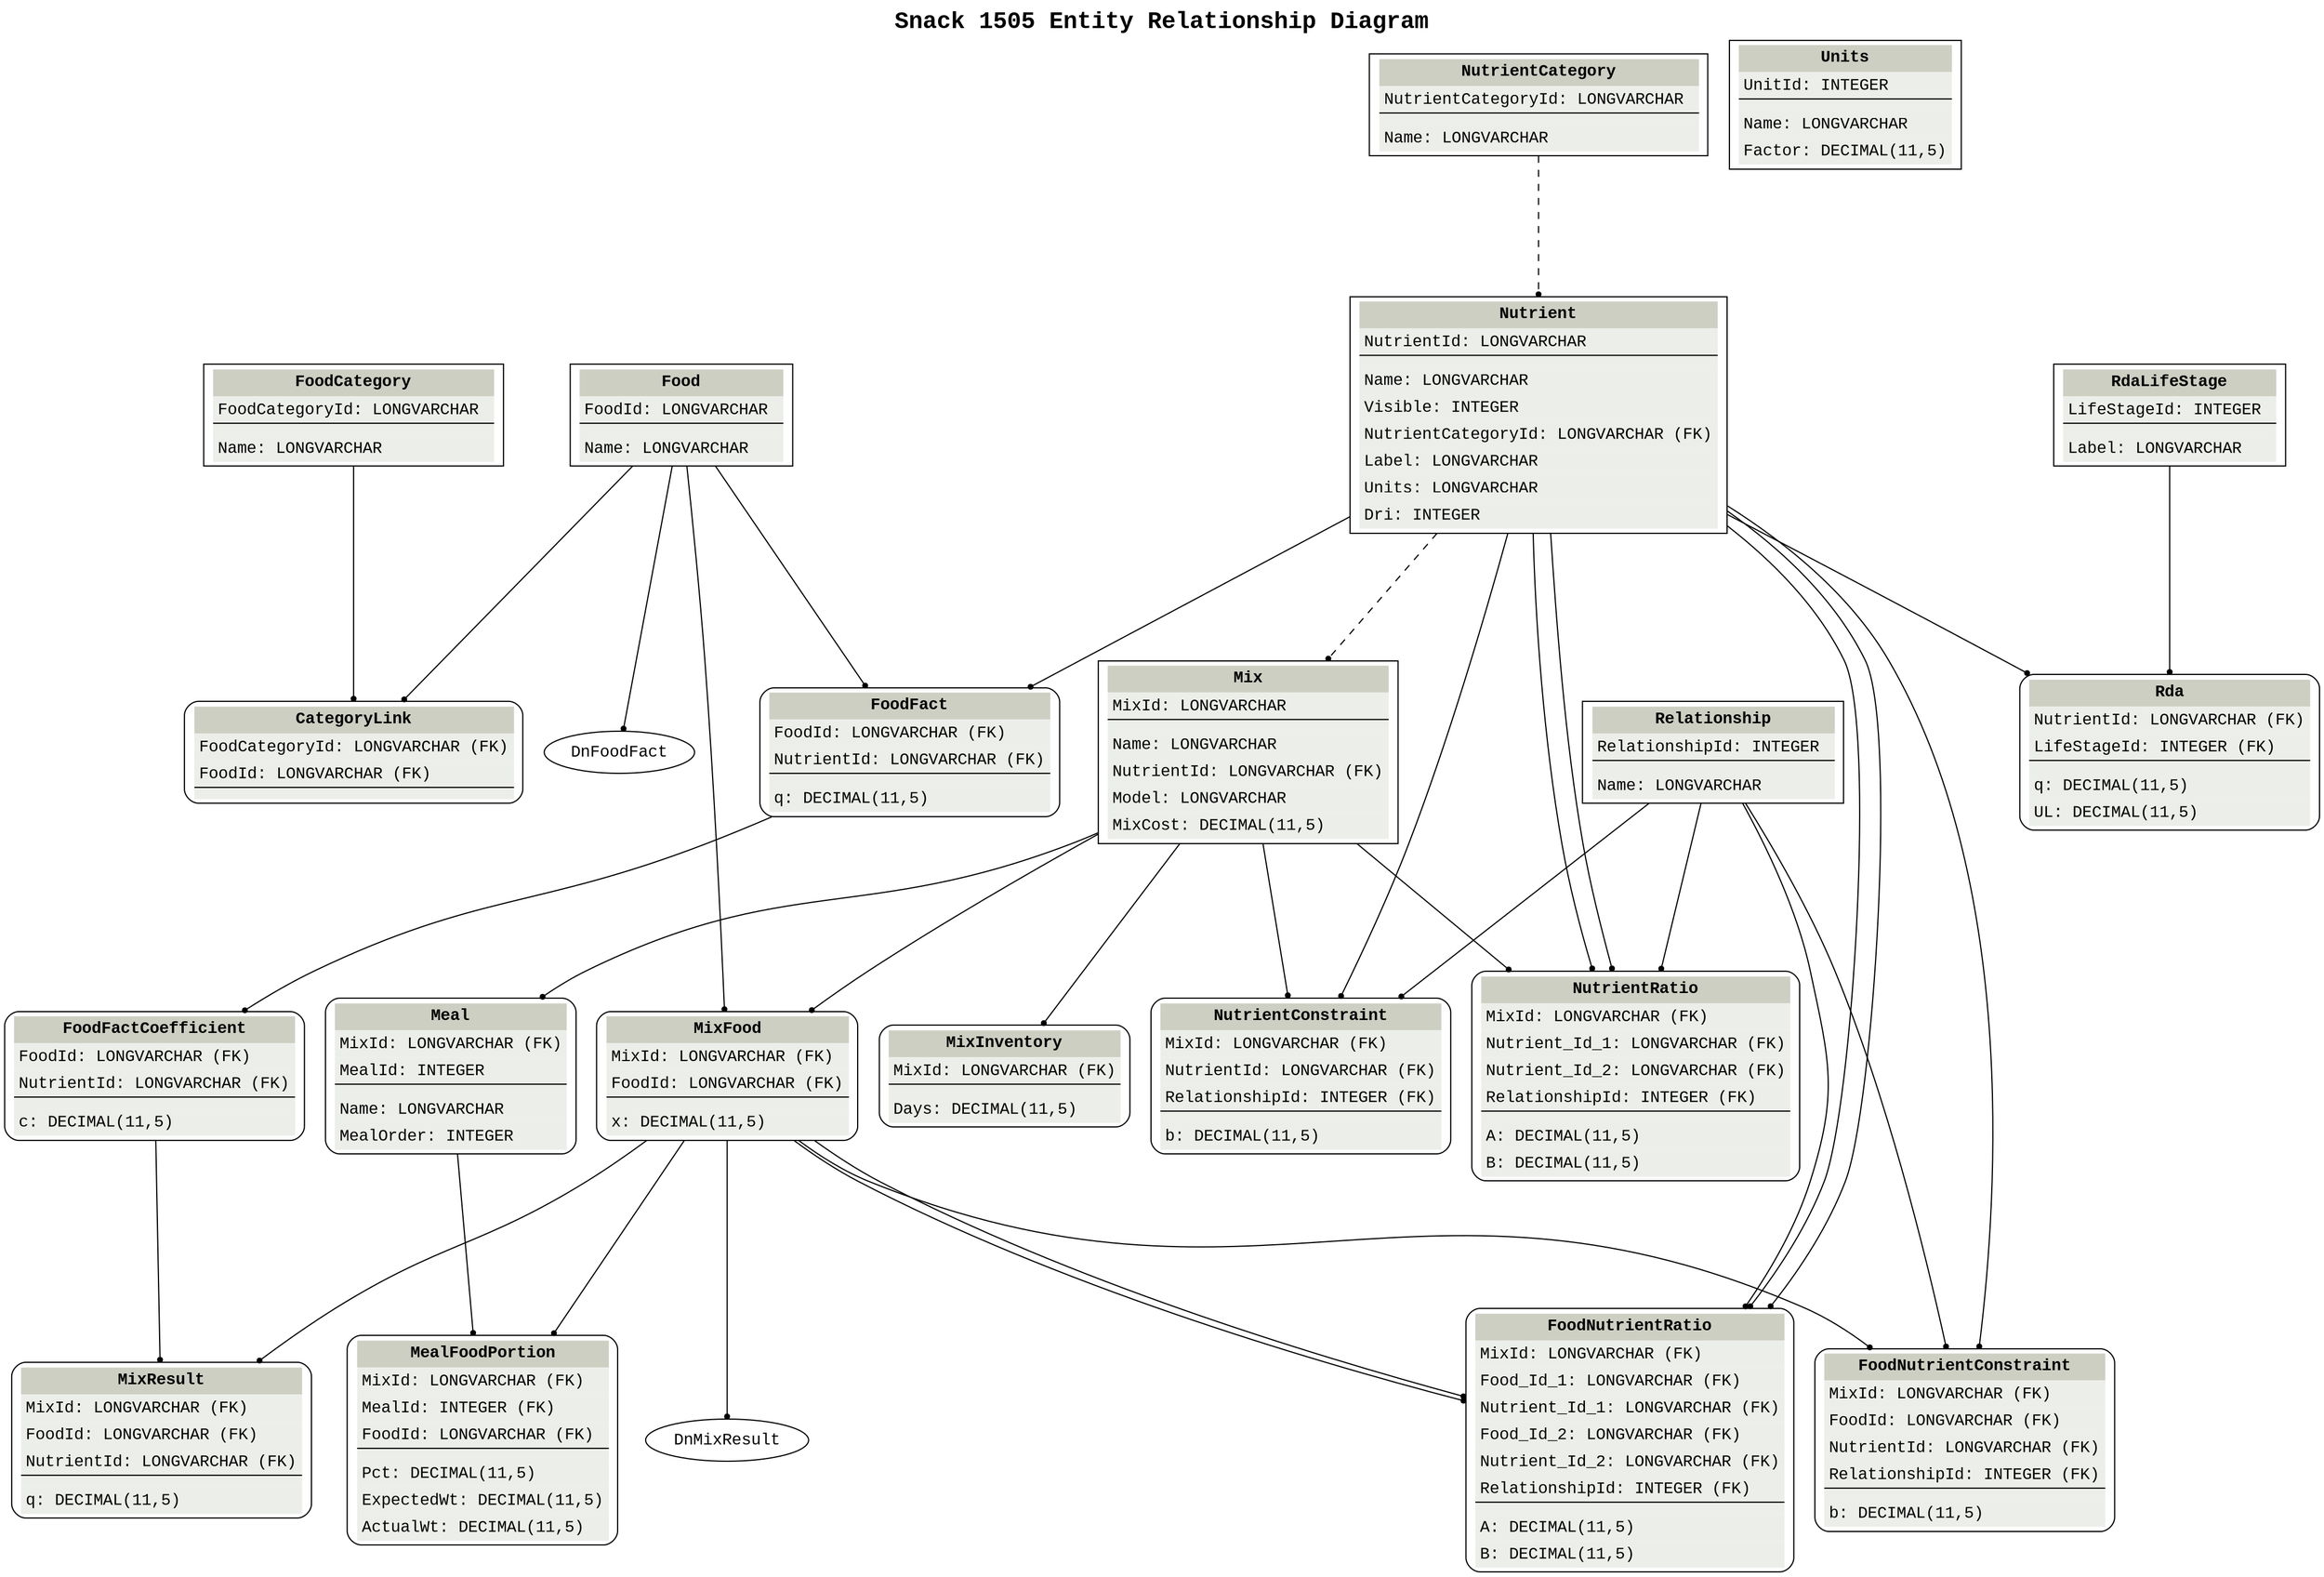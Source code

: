digraph erd {

    labelloc = "t";
    label = "Snack 1505 Entity Relationship Diagram";
    fontsize = 20;
    fontname = "Liberation Mono Bold"
    size = "100,100";
    nodesep = 0.25;
    ranksep = 1.5;
    /*layout=neato*/

node [color = "#000000", style = solid,fontname = "Liberation Mono"];
CategoryLink [shape=Mrecord, label=<
        <table border="0" cellborder="0" cellspacing="0" cellpadding="4">
            <tr><td bgcolor="#CECFC3"><b>CategoryLink</b></td></tr>
               <tr><td bgcolor="#ECEEE9" align="left">FoodCategoryId: LONGVARCHAR (FK)</td></tr>
               <tr><td bgcolor="#ECEEE9" align="left">FoodId: LONGVARCHAR (FK)</td></tr>
              <tr><td sides="t" border="1px solid black" bgcolor="#ECEEE9" colspan="100%"></td></tr>              
        </table>
    >]
Food [shape=record, label=<
        <table border="0" cellborder="0" cellspacing="0" cellpadding="4">
            <tr><td bgcolor="#CECFC3"><b>Food</b></td></tr>
               <tr><td bgcolor="#ECEEE9" align="left">FoodId: LONGVARCHAR </td></tr>
              <tr><td sides="t" border="1px solid black" bgcolor="#ECEEE9" colspan="100%"></td></tr>              
               <tr><td bgcolor="#ECEEE9" align="left">Name: LONGVARCHAR</td></tr>
        </table>
    >]
FoodCategory [shape=record, label=<
        <table border="0" cellborder="0" cellspacing="0" cellpadding="4">
            <tr><td bgcolor="#CECFC3"><b>FoodCategory</b></td></tr>
               <tr><td bgcolor="#ECEEE9" align="left">FoodCategoryId: LONGVARCHAR </td></tr>
              <tr><td sides="t" border="1px solid black" bgcolor="#ECEEE9" colspan="100%"></td></tr>              
               <tr><td bgcolor="#ECEEE9" align="left">Name: LONGVARCHAR</td></tr>
        </table>
    >]
FoodFact [shape=Mrecord, label=<
        <table border="0" cellborder="0" cellspacing="0" cellpadding="4">
            <tr><td bgcolor="#CECFC3"><b>FoodFact</b></td></tr>
               <tr><td bgcolor="#ECEEE9" align="left">FoodId: LONGVARCHAR (FK)</td></tr>
               <tr><td bgcolor="#ECEEE9" align="left">NutrientId: LONGVARCHAR (FK)</td></tr>
              <tr><td sides="t" border="1px solid black" bgcolor="#ECEEE9" colspan="100%"></td></tr>              
               <tr><td bgcolor="#ECEEE9" align="left">q: DECIMAL(11,5)</td></tr>
        </table>
    >]
FoodFactCoefficient [shape=Mrecord, label=<
        <table border="0" cellborder="0" cellspacing="0" cellpadding="4">
            <tr><td bgcolor="#CECFC3"><b>FoodFactCoefficient</b></td></tr>
               <tr><td bgcolor="#ECEEE9" align="left">FoodId: LONGVARCHAR (FK)</td></tr>
               <tr><td bgcolor="#ECEEE9" align="left">NutrientId: LONGVARCHAR (FK)</td></tr>
              <tr><td sides="t" border="1px solid black" bgcolor="#ECEEE9" colspan="100%"></td></tr>              
               <tr><td bgcolor="#ECEEE9" align="left">c: DECIMAL(11,5)</td></tr>
        </table>
    >]
FoodNutrientConstraint [shape=Mrecord, label=<
        <table border="0" cellborder="0" cellspacing="0" cellpadding="4">
            <tr><td bgcolor="#CECFC3"><b>FoodNutrientConstraint</b></td></tr>
               <tr><td bgcolor="#ECEEE9" align="left">MixId: LONGVARCHAR (FK)</td></tr>
               <tr><td bgcolor="#ECEEE9" align="left">FoodId: LONGVARCHAR (FK)</td></tr>
               <tr><td bgcolor="#ECEEE9" align="left">NutrientId: LONGVARCHAR (FK)</td></tr>
               <tr><td bgcolor="#ECEEE9" align="left">RelationshipId: INTEGER (FK)</td></tr>
              <tr><td sides="t" border="1px solid black" bgcolor="#ECEEE9" colspan="100%"></td></tr>              
               <tr><td bgcolor="#ECEEE9" align="left">b: DECIMAL(11,5)</td></tr>
        </table>
    >]
FoodNutrientRatio [shape=Mrecord, label=<
        <table border="0" cellborder="0" cellspacing="0" cellpadding="4">
            <tr><td bgcolor="#CECFC3"><b>FoodNutrientRatio</b></td></tr>
               <tr><td bgcolor="#ECEEE9" align="left">MixId: LONGVARCHAR (FK)</td></tr>
               <tr><td bgcolor="#ECEEE9" align="left">Food_Id_1: LONGVARCHAR (FK)</td></tr>
               <tr><td bgcolor="#ECEEE9" align="left">Nutrient_Id_1: LONGVARCHAR (FK)</td></tr>
               <tr><td bgcolor="#ECEEE9" align="left">Food_Id_2: LONGVARCHAR (FK)</td></tr>
               <tr><td bgcolor="#ECEEE9" align="left">Nutrient_Id_2: LONGVARCHAR (FK)</td></tr>
               <tr><td bgcolor="#ECEEE9" align="left">RelationshipId: INTEGER (FK)</td></tr>
              <tr><td sides="t" border="1px solid black" bgcolor="#ECEEE9" colspan="100%"></td></tr>              
               <tr><td bgcolor="#ECEEE9" align="left">A: DECIMAL(11,5)</td></tr>
               <tr><td bgcolor="#ECEEE9" align="left">B: DECIMAL(11,5)</td></tr>
        </table>
    >]
Meal [shape=Mrecord, label=<
        <table border="0" cellborder="0" cellspacing="0" cellpadding="4">
            <tr><td bgcolor="#CECFC3"><b>Meal</b></td></tr>
               <tr><td bgcolor="#ECEEE9" align="left">MixId: LONGVARCHAR (FK)</td></tr>
               <tr><td bgcolor="#ECEEE9" align="left">MealId: INTEGER </td></tr>
              <tr><td sides="t" border="1px solid black" bgcolor="#ECEEE9" colspan="100%"></td></tr>              
               <tr><td bgcolor="#ECEEE9" align="left">Name: LONGVARCHAR</td></tr>
               <tr><td bgcolor="#ECEEE9" align="left">MealOrder: INTEGER</td></tr>
        </table>
    >]
MealFoodPortion [shape=Mrecord, label=<
        <table border="0" cellborder="0" cellspacing="0" cellpadding="4">
            <tr><td bgcolor="#CECFC3"><b>MealFoodPortion</b></td></tr>
               <tr><td bgcolor="#ECEEE9" align="left">MixId: LONGVARCHAR (FK)</td></tr>
               <tr><td bgcolor="#ECEEE9" align="left">MealId: INTEGER (FK)</td></tr>
               <tr><td bgcolor="#ECEEE9" align="left">FoodId: LONGVARCHAR (FK)</td></tr>
              <tr><td sides="t" border="1px solid black" bgcolor="#ECEEE9" colspan="100%"></td></tr>              
               <tr><td bgcolor="#ECEEE9" align="left">Pct: DECIMAL(11,5)</td></tr>
               <tr><td bgcolor="#ECEEE9" align="left">ExpectedWt: DECIMAL(11,5)</td></tr>
               <tr><td bgcolor="#ECEEE9" align="left">ActualWt: DECIMAL(11,5)</td></tr>
        </table>
    >]
Mix [shape=record, label=<
        <table border="0" cellborder="0" cellspacing="0" cellpadding="4">
            <tr><td bgcolor="#CECFC3"><b>Mix</b></td></tr>
               <tr><td bgcolor="#ECEEE9" align="left">MixId: LONGVARCHAR </td></tr>
              <tr><td sides="t" border="1px solid black" bgcolor="#ECEEE9" colspan="100%"></td></tr>              
               <tr><td bgcolor="#ECEEE9" align="left">Name: LONGVARCHAR</td></tr>
               <tr><td bgcolor="#ECEEE9" align="left">NutrientId: LONGVARCHAR (FK)</td></tr>
               <tr><td bgcolor="#ECEEE9" align="left">Model: LONGVARCHAR</td></tr>
               <tr><td bgcolor="#ECEEE9" align="left">MixCost: DECIMAL(11,5)</td></tr>
        </table>
    >]
MixFood [shape=Mrecord, label=<
        <table border="0" cellborder="0" cellspacing="0" cellpadding="4">
            <tr><td bgcolor="#CECFC3"><b>MixFood</b></td></tr>
               <tr><td bgcolor="#ECEEE9" align="left">MixId: LONGVARCHAR (FK)</td></tr>
               <tr><td bgcolor="#ECEEE9" align="left">FoodId: LONGVARCHAR (FK)</td></tr>
              <tr><td sides="t" border="1px solid black" bgcolor="#ECEEE9" colspan="100%"></td></tr>              
               <tr><td bgcolor="#ECEEE9" align="left">x: DECIMAL(11,5)</td></tr>
        </table>
    >]
MixInventory [shape=Mrecord, label=<
        <table border="0" cellborder="0" cellspacing="0" cellpadding="4">
            <tr><td bgcolor="#CECFC3"><b>MixInventory</b></td></tr>
               <tr><td bgcolor="#ECEEE9" align="left">MixId: LONGVARCHAR (FK)</td></tr>
              <tr><td sides="t" border="1px solid black" bgcolor="#ECEEE9" colspan="100%"></td></tr>              
               <tr><td bgcolor="#ECEEE9" align="left">Days: DECIMAL(11,5)</td></tr>
        </table>
    >]
MixResult [shape=Mrecord, label=<
        <table border="0" cellborder="0" cellspacing="0" cellpadding="4">
            <tr><td bgcolor="#CECFC3"><b>MixResult</b></td></tr>
               <tr><td bgcolor="#ECEEE9" align="left">MixId: LONGVARCHAR (FK)</td></tr>
               <tr><td bgcolor="#ECEEE9" align="left">FoodId: LONGVARCHAR (FK)</td></tr>
               <tr><td bgcolor="#ECEEE9" align="left">NutrientId: LONGVARCHAR (FK)</td></tr>
              <tr><td sides="t" border="1px solid black" bgcolor="#ECEEE9" colspan="100%"></td></tr>              
               <tr><td bgcolor="#ECEEE9" align="left">q: DECIMAL(11,5)</td></tr>
        </table>
    >]
Nutrient [shape=record, label=<
        <table border="0" cellborder="0" cellspacing="0" cellpadding="4">
            <tr><td bgcolor="#CECFC3"><b>Nutrient</b></td></tr>
               <tr><td bgcolor="#ECEEE9" align="left">NutrientId: LONGVARCHAR </td></tr>
              <tr><td sides="t" border="1px solid black" bgcolor="#ECEEE9" colspan="100%"></td></tr>              
               <tr><td bgcolor="#ECEEE9" align="left">Name: LONGVARCHAR</td></tr>
               <tr><td bgcolor="#ECEEE9" align="left">Visible: INTEGER</td></tr>
               <tr><td bgcolor="#ECEEE9" align="left">NutrientCategoryId: LONGVARCHAR (FK)</td></tr>
               <tr><td bgcolor="#ECEEE9" align="left">Label: LONGVARCHAR</td></tr>
               <tr><td bgcolor="#ECEEE9" align="left">Units: LONGVARCHAR</td></tr>
               <tr><td bgcolor="#ECEEE9" align="left">Dri: INTEGER</td></tr>
        </table>
    >]
NutrientCategory [shape=record, label=<
        <table border="0" cellborder="0" cellspacing="0" cellpadding="4">
            <tr><td bgcolor="#CECFC3"><b>NutrientCategory</b></td></tr>
               <tr><td bgcolor="#ECEEE9" align="left">NutrientCategoryId: LONGVARCHAR </td></tr>
              <tr><td sides="t" border="1px solid black" bgcolor="#ECEEE9" colspan="100%"></td></tr>              
               <tr><td bgcolor="#ECEEE9" align="left">Name: LONGVARCHAR</td></tr>
        </table>
    >]
NutrientConstraint [shape=Mrecord, label=<
        <table border="0" cellborder="0" cellspacing="0" cellpadding="4">
            <tr><td bgcolor="#CECFC3"><b>NutrientConstraint</b></td></tr>
               <tr><td bgcolor="#ECEEE9" align="left">MixId: LONGVARCHAR (FK)</td></tr>
               <tr><td bgcolor="#ECEEE9" align="left">NutrientId: LONGVARCHAR (FK)</td></tr>
               <tr><td bgcolor="#ECEEE9" align="left">RelationshipId: INTEGER (FK)</td></tr>
              <tr><td sides="t" border="1px solid black" bgcolor="#ECEEE9" colspan="100%"></td></tr>              
               <tr><td bgcolor="#ECEEE9" align="left">b: DECIMAL(11,5)</td></tr>
        </table>
    >]
NutrientRatio [shape=Mrecord, label=<
        <table border="0" cellborder="0" cellspacing="0" cellpadding="4">
            <tr><td bgcolor="#CECFC3"><b>NutrientRatio</b></td></tr>
               <tr><td bgcolor="#ECEEE9" align="left">MixId: LONGVARCHAR (FK)</td></tr>
               <tr><td bgcolor="#ECEEE9" align="left">Nutrient_Id_1: LONGVARCHAR (FK)</td></tr>
               <tr><td bgcolor="#ECEEE9" align="left">Nutrient_Id_2: LONGVARCHAR (FK)</td></tr>
               <tr><td bgcolor="#ECEEE9" align="left">RelationshipId: INTEGER (FK)</td></tr>
              <tr><td sides="t" border="1px solid black" bgcolor="#ECEEE9" colspan="100%"></td></tr>              
               <tr><td bgcolor="#ECEEE9" align="left">A: DECIMAL(11,5)</td></tr>
               <tr><td bgcolor="#ECEEE9" align="left">B: DECIMAL(11,5)</td></tr>
        </table>
    >]
Rda [shape=Mrecord, label=<
        <table border="0" cellborder="0" cellspacing="0" cellpadding="4">
            <tr><td bgcolor="#CECFC3"><b>Rda</b></td></tr>
               <tr><td bgcolor="#ECEEE9" align="left">NutrientId: LONGVARCHAR (FK)</td></tr>
               <tr><td bgcolor="#ECEEE9" align="left">LifeStageId: INTEGER (FK)</td></tr>
              <tr><td sides="t" border="1px solid black" bgcolor="#ECEEE9" colspan="100%"></td></tr>              
               <tr><td bgcolor="#ECEEE9" align="left">q: DECIMAL(11,5)</td></tr>
               <tr><td bgcolor="#ECEEE9" align="left">UL: DECIMAL(11,5)</td></tr>
        </table>
    >]
RdaLifeStage [shape=record, label=<
        <table border="0" cellborder="0" cellspacing="0" cellpadding="4">
            <tr><td bgcolor="#CECFC3"><b>RdaLifeStage</b></td></tr>
               <tr><td bgcolor="#ECEEE9" align="left">LifeStageId: INTEGER </td></tr>
              <tr><td sides="t" border="1px solid black" bgcolor="#ECEEE9" colspan="100%"></td></tr>              
               <tr><td bgcolor="#ECEEE9" align="left">Label: LONGVARCHAR</td></tr>
        </table>
    >]
Relationship [shape=record, label=<
        <table border="0" cellborder="0" cellspacing="0" cellpadding="4">
            <tr><td bgcolor="#CECFC3"><b>Relationship</b></td></tr>
               <tr><td bgcolor="#ECEEE9" align="left">RelationshipId: INTEGER </td></tr>
              <tr><td sides="t" border="1px solid black" bgcolor="#ECEEE9" colspan="100%"></td></tr>              
               <tr><td bgcolor="#ECEEE9" align="left">Name: LONGVARCHAR</td></tr>
        </table>
    >]
Units [shape=record, label=<
        <table border="0" cellborder="0" cellspacing="0" cellpadding="4">
            <tr><td bgcolor="#CECFC3"><b>Units</b></td></tr>
               <tr><td bgcolor="#ECEEE9" align="left">UnitId: INTEGER </td></tr>
              <tr><td sides="t" border="1px solid black" bgcolor="#ECEEE9" colspan="100%"></td></tr>              
               <tr><td bgcolor="#ECEEE9" align="left">Name: LONGVARCHAR</td></tr>
               <tr><td bgcolor="#ECEEE9" align="left">Factor: DECIMAL(11,5)</td></tr>
        </table>
    >]

edge [penwidth=1,fontname="Liberation Mono" len=5, arrowsize=0.5, arrowhead=dot, arrowtail=none, dir=forward, style=solid]
Food -> CategoryLink [dir=forward,weight=1];
edge [penwidth=1,fontname="Liberation Mono" len=5, arrowsize=0.5, arrowhead=dot, arrowtail=none, dir=forward, style=solid]
FoodCategory -> CategoryLink [dir=forward,weight=1];
edge [penwidth=1,fontname="Liberation Mono" len=5, arrowsize=0.5, arrowhead=dot, arrowtail=none, dir=forward, style=solid]
Food -> DnFoodFact [dir=forward,weight=1];
edge [penwidth=1,fontname="Liberation Mono" len=5, arrowsize=0.5, arrowhead=dot, arrowtail=none, dir=forward, style=solid]
MixFood -> DnMixResult [dir=forward,weight=1];
edge [penwidth=1,fontname="Liberation Mono" len=5, arrowsize=0.5, arrowhead=dot, arrowtail=none, dir=forward, style=solid]
Food -> FoodFact [dir=forward,weight=1];
edge [penwidth=1,fontname="Liberation Mono" len=5, arrowsize=0.5, arrowhead=dot, arrowtail=none, dir=forward, style=solid]
Nutrient -> FoodFact [dir=forward,weight=1];
edge [penwidth=1,fontname="Liberation Mono" len=5, arrowsize=0.5, arrowhead=dot, arrowtail=none, dir=forward, style=solid]
FoodFact -> FoodFactCoefficient [dir=forward,weight=1];
edge [penwidth=1,fontname="Liberation Mono" len=5, arrowsize=0.5, arrowhead=dot, arrowtail=none, dir=forward, style=solid]
MixFood -> FoodNutrientConstraint [dir=forward,weight=1];
edge [penwidth=1,fontname="Liberation Mono" len=5, arrowsize=0.5, arrowhead=dot, arrowtail=none, dir=forward, style=solid]
Nutrient -> FoodNutrientConstraint [dir=forward,weight=1];
edge [penwidth=1,fontname="Liberation Mono" len=5, arrowsize=0.5, arrowhead=dot, arrowtail=none, dir=forward, style=solid]
Relationship -> FoodNutrientConstraint [dir=forward,weight=1];
edge [penwidth=1,fontname="Liberation Mono" len=5, arrowsize=0.5, arrowhead=dot, arrowtail=none, dir=forward, style=solid]
MixFood -> FoodNutrientRatio [dir=forward,weight=1];
edge [penwidth=1,fontname="Liberation Mono" len=5, arrowsize=0.5, arrowhead=dot, arrowtail=none, dir=forward, style=solid]
MixFood -> FoodNutrientRatio [dir=forward,weight=1];
edge [penwidth=1,fontname="Liberation Mono" len=5, arrowsize=0.5, arrowhead=dot, arrowtail=none, dir=forward, style=solid]
Nutrient -> FoodNutrientRatio [dir=forward,weight=1];
edge [penwidth=1,fontname="Liberation Mono" len=5, arrowsize=0.5, arrowhead=dot, arrowtail=none, dir=forward, style=solid]
Nutrient -> FoodNutrientRatio [dir=forward,weight=1];
edge [penwidth=1,fontname="Liberation Mono" len=5, arrowsize=0.5, arrowhead=dot, arrowtail=none, dir=forward, style=solid]
Relationship -> FoodNutrientRatio [dir=forward,weight=1];
edge [penwidth=1,fontname="Liberation Mono" len=5, arrowsize=0.5, arrowhead=dot, arrowtail=none, dir=forward, style=solid]
Mix -> Meal [dir=forward,weight=1];
edge [penwidth=1,fontname="Liberation Mono" len=5, arrowsize=0.5, arrowhead=dot, arrowtail=none, dir=forward, style=solid]
Meal -> MealFoodPortion [dir=forward,weight=1];
edge [penwidth=1,fontname="Liberation Mono" len=5, arrowsize=0.5, arrowhead=dot, arrowtail=none, dir=forward, style=solid]
MixFood -> MealFoodPortion [dir=forward,weight=1];
edge [penwidth=1,fontname="Liberation Mono" len=5, arrowsize=0.5, arrowhead=dot, arrowtail=none, dir=forward, style=dashed]
Nutrient -> Mix [dir=forward,weight=1];
edge [penwidth=1,fontname="Liberation Mono" len=5, arrowsize=0.5, arrowhead=dot, arrowtail=none, dir=forward, style=solid]
Food -> MixFood [dir=forward,weight=1];
edge [penwidth=1,fontname="Liberation Mono" len=5, arrowsize=0.5, arrowhead=dot, arrowtail=none, dir=forward, style=solid]
Mix -> MixFood [dir=forward,weight=1];
edge [penwidth=1,fontname="Liberation Mono" len=5, arrowsize=0.5, arrowhead=dot, arrowtail=none, dir=forward, style=solid]
Mix -> MixInventory [dir=forward,weight=1];
edge [penwidth=1,fontname="Liberation Mono" len=5, arrowsize=0.5, arrowhead=dot, arrowtail=none, dir=forward, style=solid]
FoodFactCoefficient -> MixResult [dir=forward,weight=1];
edge [penwidth=1,fontname="Liberation Mono" len=5, arrowsize=0.5, arrowhead=dot, arrowtail=none, dir=forward, style=solid]
MixFood -> MixResult [dir=forward,weight=1];
edge [penwidth=1,fontname="Liberation Mono" len=5, arrowsize=0.5, arrowhead=dot, arrowtail=none, dir=forward, style=dashed]
NutrientCategory -> Nutrient [dir=forward,weight=1];
edge [penwidth=1,fontname="Liberation Mono" len=5, arrowsize=0.5, arrowhead=dot, arrowtail=none, dir=forward, style=solid]
Mix -> NutrientConstraint [dir=forward,weight=1];
edge [penwidth=1,fontname="Liberation Mono" len=5, arrowsize=0.5, arrowhead=dot, arrowtail=none, dir=forward, style=solid]
Nutrient -> NutrientConstraint [dir=forward,weight=1];
edge [penwidth=1,fontname="Liberation Mono" len=5, arrowsize=0.5, arrowhead=dot, arrowtail=none, dir=forward, style=solid]
Relationship -> NutrientConstraint [dir=forward,weight=1];
edge [penwidth=1,fontname="Liberation Mono" len=5, arrowsize=0.5, arrowhead=dot, arrowtail=none, dir=forward, style=solid]
Mix -> NutrientRatio [dir=forward,weight=1];
edge [penwidth=1,fontname="Liberation Mono" len=5, arrowsize=0.5, arrowhead=dot, arrowtail=none, dir=forward, style=solid]
Nutrient -> NutrientRatio [dir=forward,weight=1];
edge [penwidth=1,fontname="Liberation Mono" len=5, arrowsize=0.5, arrowhead=dot, arrowtail=none, dir=forward, style=solid]
Nutrient -> NutrientRatio [dir=forward,weight=1];
edge [penwidth=1,fontname="Liberation Mono" len=5, arrowsize=0.5, arrowhead=dot, arrowtail=none, dir=forward, style=solid]
Relationship -> NutrientRatio [dir=forward,weight=1];
edge [penwidth=1,fontname="Liberation Mono" len=5, arrowsize=0.5, arrowhead=dot, arrowtail=none, dir=forward, style=solid]
Nutrient -> Rda [dir=forward,weight=1];
edge [penwidth=1,fontname="Liberation Mono" len=5, arrowsize=0.5, arrowhead=dot, arrowtail=none, dir=forward, style=solid]
RdaLifeStage -> Rda [dir=forward,weight=1];

}
